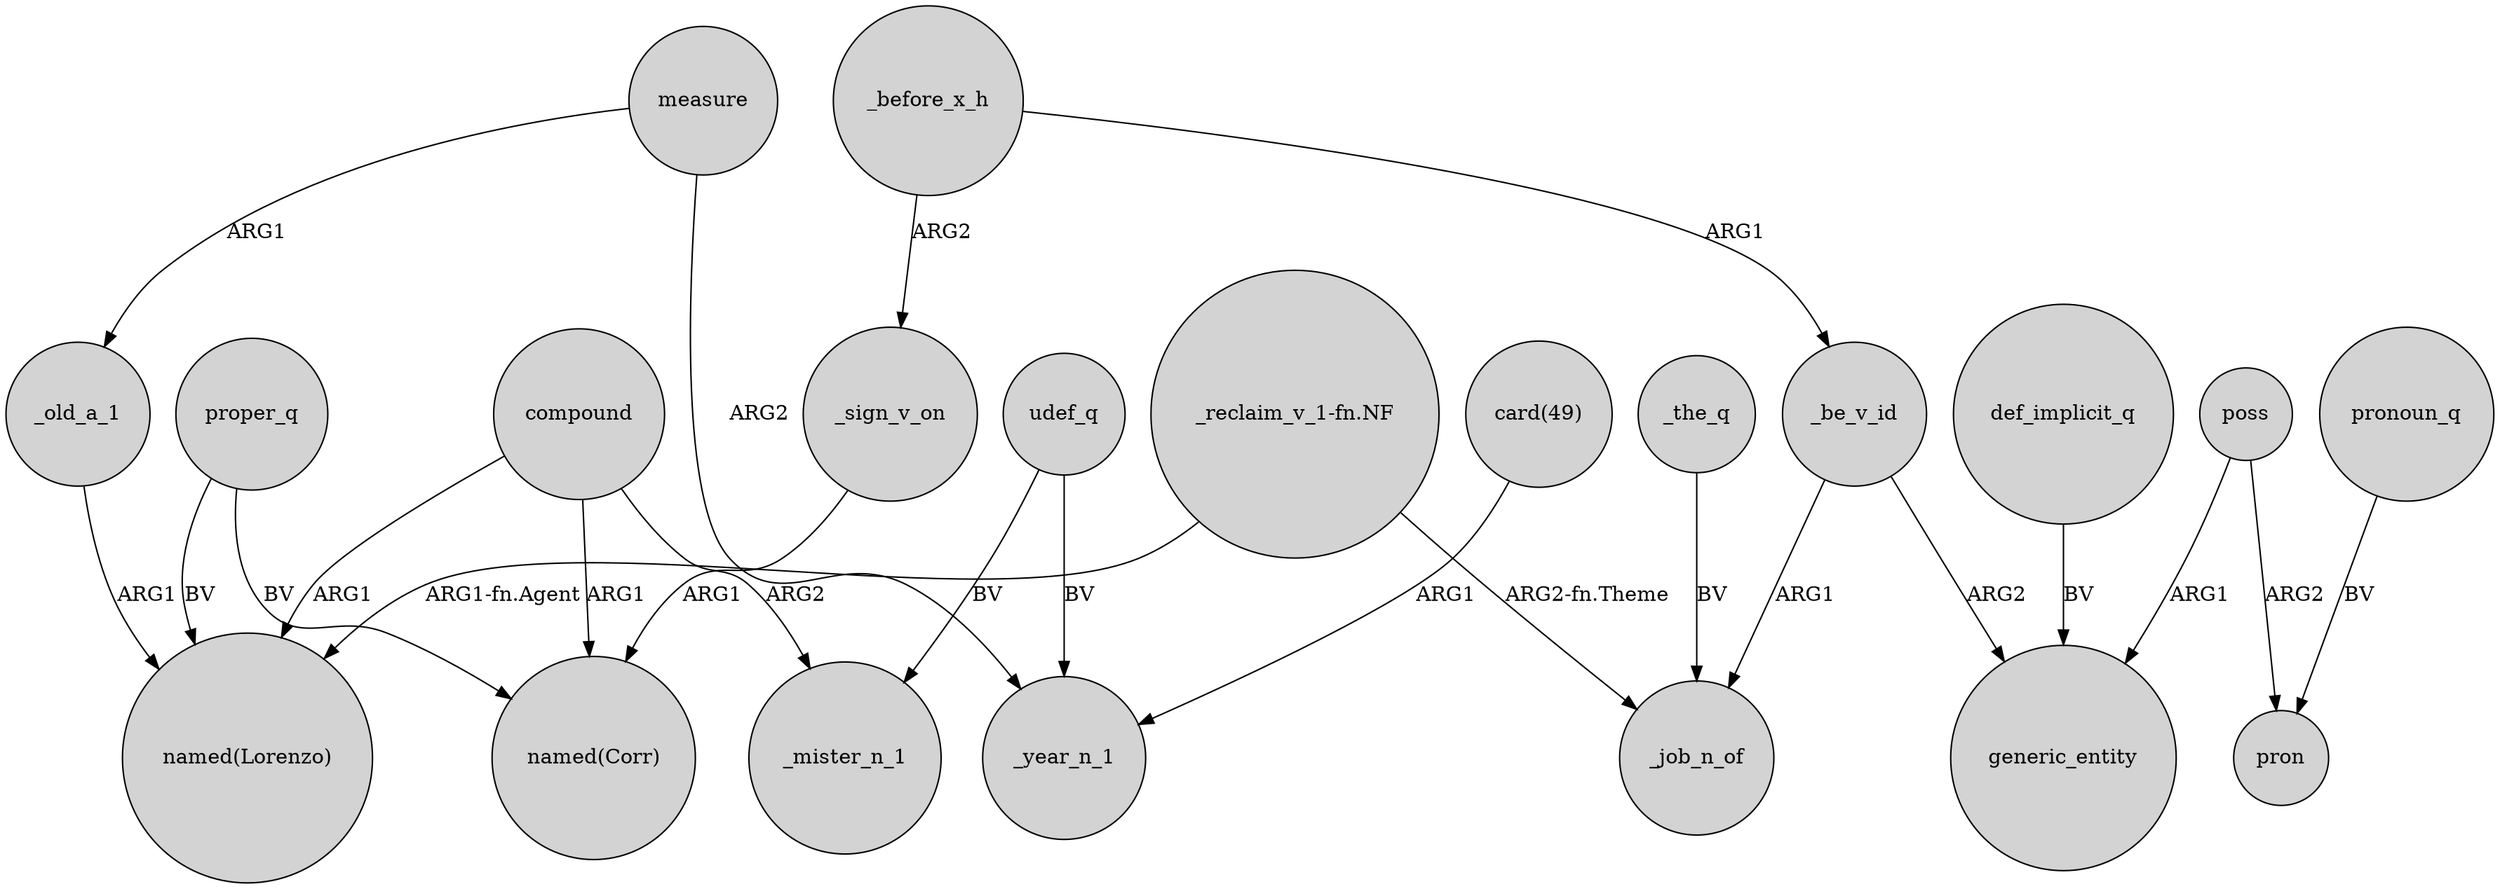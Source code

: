 digraph {
	node [shape=circle style=filled]
	"_reclaim_v_1-fn.NF" -> "named(Lorenzo)" [label="ARG1-fn.Agent"]
	_before_x_h -> _be_v_id [label=ARG1]
	compound -> "named(Lorenzo)" [label=ARG1]
	_old_a_1 -> "named(Lorenzo)" [label=ARG1]
	poss -> generic_entity [label=ARG1]
	poss -> pron [label=ARG2]
	measure -> _year_n_1 [label=ARG2]
	compound -> _mister_n_1 [label=ARG2]
	udef_q -> _mister_n_1 [label=BV]
	_be_v_id -> generic_entity [label=ARG2]
	measure -> _old_a_1 [label=ARG1]
	_be_v_id -> _job_n_of [label=ARG1]
	pronoun_q -> pron [label=BV]
	_sign_v_on -> "named(Corr)" [label=ARG1]
	_the_q -> _job_n_of [label=BV]
	def_implicit_q -> generic_entity [label=BV]
	"card(49)" -> _year_n_1 [label=ARG1]
	"_reclaim_v_1-fn.NF" -> _job_n_of [label="ARG2-fn.Theme"]
	compound -> "named(Corr)" [label=ARG1]
	udef_q -> _year_n_1 [label=BV]
	proper_q -> "named(Corr)" [label=BV]
	proper_q -> "named(Lorenzo)" [label=BV]
	_before_x_h -> _sign_v_on [label=ARG2]
}
